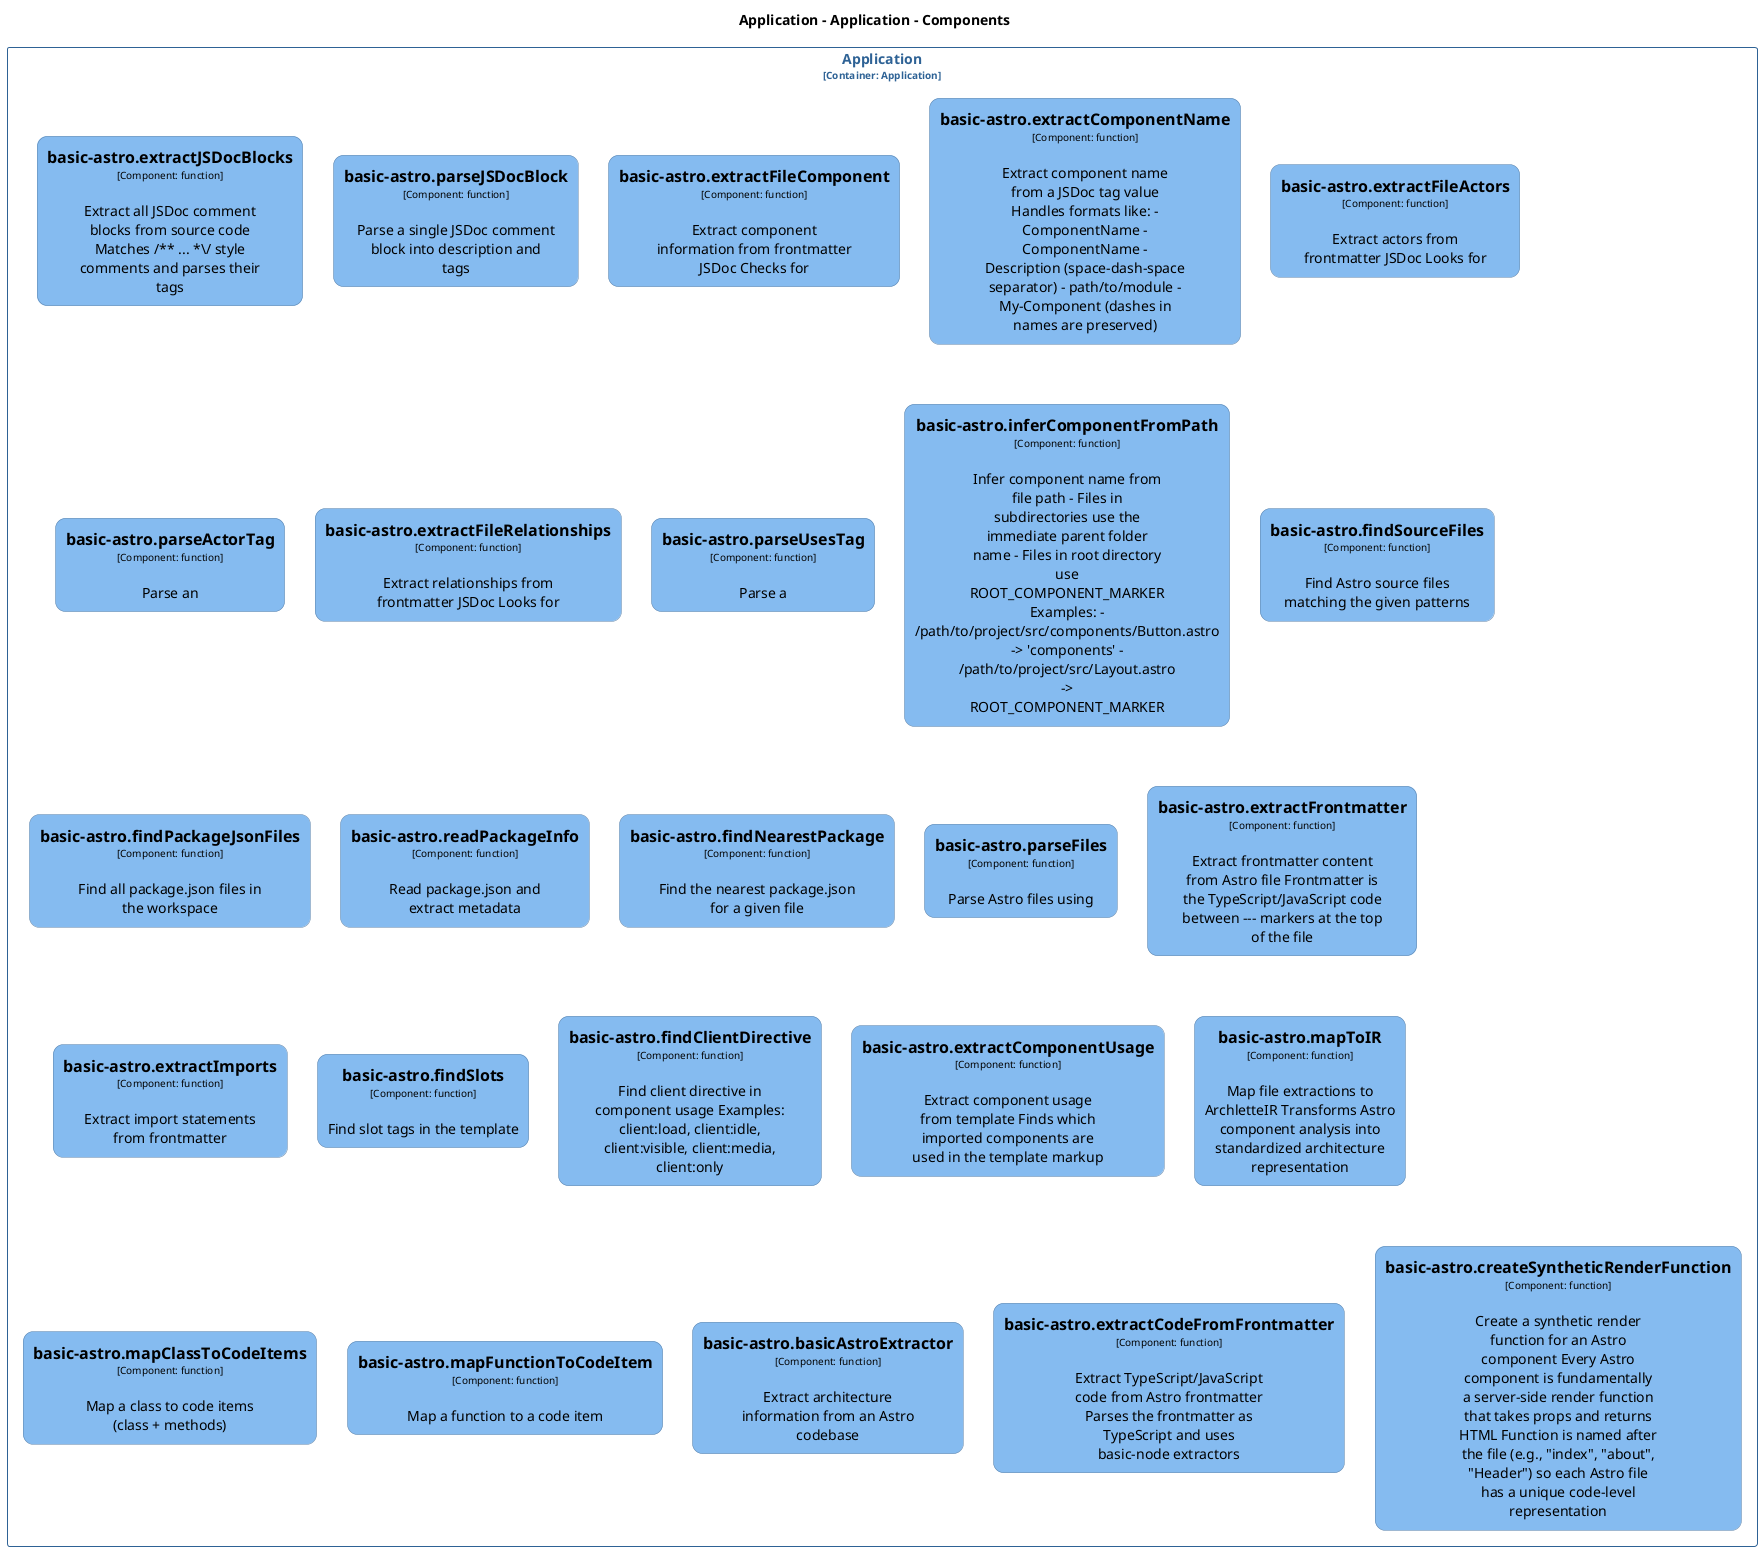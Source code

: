 @startuml
set separator none
title Application - Application - Components

top to bottom direction
skinparam ranksep 60
skinparam nodesep 30

skinparam {
  arrowFontSize 10
  defaultTextAlignment center
  wrapWidth 200
  maxMessageSize 100
  defaultFontName "Arial"
}

hide stereotype

skinparam rectangle<<Application.Application.basicastrobasicAstroExtractor>> {
  BackgroundColor #85bbf0
  FontColor #000000
  BorderColor #5d82a8
  roundCorner 20
  shadowing false
}
skinparam rectangle<<Application.Application.basicastrocreateSyntheticRenderFunction>> {
  BackgroundColor #85bbf0
  FontColor #000000
  BorderColor #5d82a8
  roundCorner 20
  shadowing false
}
skinparam rectangle<<Application.Application.basicastroextractCodeFromFrontmatter>> {
  BackgroundColor #85bbf0
  FontColor #000000
  BorderColor #5d82a8
  roundCorner 20
  shadowing false
}
skinparam rectangle<<Application.Application.basicastroextractComponentName>> {
  BackgroundColor #85bbf0
  FontColor #000000
  BorderColor #5d82a8
  roundCorner 20
  shadowing false
}
skinparam rectangle<<Application.Application.basicastroextractComponentUsage>> {
  BackgroundColor #85bbf0
  FontColor #000000
  BorderColor #5d82a8
  roundCorner 20
  shadowing false
}
skinparam rectangle<<Application.Application.basicastroextractFileActors>> {
  BackgroundColor #85bbf0
  FontColor #000000
  BorderColor #5d82a8
  roundCorner 20
  shadowing false
}
skinparam rectangle<<Application.Application.basicastroextractFileComponent>> {
  BackgroundColor #85bbf0
  FontColor #000000
  BorderColor #5d82a8
  roundCorner 20
  shadowing false
}
skinparam rectangle<<Application.Application.basicastroextractFileRelationships>> {
  BackgroundColor #85bbf0
  FontColor #000000
  BorderColor #5d82a8
  roundCorner 20
  shadowing false
}
skinparam rectangle<<Application.Application.basicastroextractFrontmatter>> {
  BackgroundColor #85bbf0
  FontColor #000000
  BorderColor #5d82a8
  roundCorner 20
  shadowing false
}
skinparam rectangle<<Application.Application.basicastroextractImports>> {
  BackgroundColor #85bbf0
  FontColor #000000
  BorderColor #5d82a8
  roundCorner 20
  shadowing false
}
skinparam rectangle<<Application.Application.basicastroextractJSDocBlocks>> {
  BackgroundColor #85bbf0
  FontColor #000000
  BorderColor #5d82a8
  roundCorner 20
  shadowing false
}
skinparam rectangle<<Application.Application.basicastrofindClientDirective>> {
  BackgroundColor #85bbf0
  FontColor #000000
  BorderColor #5d82a8
  roundCorner 20
  shadowing false
}
skinparam rectangle<<Application.Application.basicastrofindNearestPackage>> {
  BackgroundColor #85bbf0
  FontColor #000000
  BorderColor #5d82a8
  roundCorner 20
  shadowing false
}
skinparam rectangle<<Application.Application.basicastrofindPackageJsonFiles>> {
  BackgroundColor #85bbf0
  FontColor #000000
  BorderColor #5d82a8
  roundCorner 20
  shadowing false
}
skinparam rectangle<<Application.Application.basicastrofindSlots>> {
  BackgroundColor #85bbf0
  FontColor #000000
  BorderColor #5d82a8
  roundCorner 20
  shadowing false
}
skinparam rectangle<<Application.Application.basicastrofindSourceFiles>> {
  BackgroundColor #85bbf0
  FontColor #000000
  BorderColor #5d82a8
  roundCorner 20
  shadowing false
}
skinparam rectangle<<Application.Application.basicastroinferComponentFromPath>> {
  BackgroundColor #85bbf0
  FontColor #000000
  BorderColor #5d82a8
  roundCorner 20
  shadowing false
}
skinparam rectangle<<Application.Application.basicastromapClassToCodeItems>> {
  BackgroundColor #85bbf0
  FontColor #000000
  BorderColor #5d82a8
  roundCorner 20
  shadowing false
}
skinparam rectangle<<Application.Application.basicastromapFunctionToCodeItem>> {
  BackgroundColor #85bbf0
  FontColor #000000
  BorderColor #5d82a8
  roundCorner 20
  shadowing false
}
skinparam rectangle<<Application.Application.basicastromapToIR>> {
  BackgroundColor #85bbf0
  FontColor #000000
  BorderColor #5d82a8
  roundCorner 20
  shadowing false
}
skinparam rectangle<<Application.Application.basicastroparseActorTag>> {
  BackgroundColor #85bbf0
  FontColor #000000
  BorderColor #5d82a8
  roundCorner 20
  shadowing false
}
skinparam rectangle<<Application.Application.basicastroparseFiles>> {
  BackgroundColor #85bbf0
  FontColor #000000
  BorderColor #5d82a8
  roundCorner 20
  shadowing false
}
skinparam rectangle<<Application.Application.basicastroparseJSDocBlock>> {
  BackgroundColor #85bbf0
  FontColor #000000
  BorderColor #5d82a8
  roundCorner 20
  shadowing false
}
skinparam rectangle<<Application.Application.basicastroparseUsesTag>> {
  BackgroundColor #85bbf0
  FontColor #000000
  BorderColor #5d82a8
  roundCorner 20
  shadowing false
}
skinparam rectangle<<Application.Application.basicastroreadPackageInfo>> {
  BackgroundColor #85bbf0
  FontColor #000000
  BorderColor #5d82a8
  roundCorner 20
  shadowing false
}
skinparam rectangle<<Application.Application>> {
  BorderColor #2e6295
  FontColor #2e6295
  shadowing false
}

rectangle "Application\n<size:10>[Container: Application]</size>" <<Application.Application>> {
  rectangle "==basic-astro.extractJSDocBlocks\n<size:10>[Component: function]</size>\n\nExtract all JSDoc comment blocks from source code Matches /** ... *\\/ style comments and parses their tags" <<Application.Application.basicastroextractJSDocBlocks>> as Application.Application.basicastroextractJSDocBlocks
  rectangle "==basic-astro.parseJSDocBlock\n<size:10>[Component: function]</size>\n\nParse a single JSDoc comment block into description and tags" <<Application.Application.basicastroparseJSDocBlock>> as Application.Application.basicastroparseJSDocBlock
  rectangle "==basic-astro.extractFileComponent\n<size:10>[Component: function]</size>\n\nExtract component information from frontmatter JSDoc Checks for" <<Application.Application.basicastroextractFileComponent>> as Application.Application.basicastroextractFileComponent
  rectangle "==basic-astro.extractComponentName\n<size:10>[Component: function]</size>\n\nExtract component name from a JSDoc tag value Handles formats like: - ComponentName - ComponentName - Description (space-dash-space separator) - path/to/module - My-Component (dashes in names are preserved)" <<Application.Application.basicastroextractComponentName>> as Application.Application.basicastroextractComponentName
  rectangle "==basic-astro.extractFileActors\n<size:10>[Component: function]</size>\n\nExtract actors from frontmatter JSDoc Looks for" <<Application.Application.basicastroextractFileActors>> as Application.Application.basicastroextractFileActors
  rectangle "==basic-astro.parseActorTag\n<size:10>[Component: function]</size>\n\nParse an" <<Application.Application.basicastroparseActorTag>> as Application.Application.basicastroparseActorTag
  rectangle "==basic-astro.extractFileRelationships\n<size:10>[Component: function]</size>\n\nExtract relationships from frontmatter JSDoc Looks for" <<Application.Application.basicastroextractFileRelationships>> as Application.Application.basicastroextractFileRelationships
  rectangle "==basic-astro.parseUsesTag\n<size:10>[Component: function]</size>\n\nParse a" <<Application.Application.basicastroparseUsesTag>> as Application.Application.basicastroparseUsesTag
  rectangle "==basic-astro.inferComponentFromPath\n<size:10>[Component: function]</size>\n\nInfer component name from file path - Files in subdirectories use the immediate parent folder name - Files in root directory use ROOT_COMPONENT_MARKER Examples: - /path/to/project/src/components/Button.astro -> 'components' - /path/to/project/src/Layout.astro -> ROOT_COMPONENT_MARKER" <<Application.Application.basicastroinferComponentFromPath>> as Application.Application.basicastroinferComponentFromPath
  rectangle "==basic-astro.findSourceFiles\n<size:10>[Component: function]</size>\n\nFind Astro source files matching the given patterns" <<Application.Application.basicastrofindSourceFiles>> as Application.Application.basicastrofindSourceFiles
  rectangle "==basic-astro.findPackageJsonFiles\n<size:10>[Component: function]</size>\n\nFind all package.json files in the workspace" <<Application.Application.basicastrofindPackageJsonFiles>> as Application.Application.basicastrofindPackageJsonFiles
  rectangle "==basic-astro.readPackageInfo\n<size:10>[Component: function]</size>\n\nRead package.json and extract metadata" <<Application.Application.basicastroreadPackageInfo>> as Application.Application.basicastroreadPackageInfo
  rectangle "==basic-astro.findNearestPackage\n<size:10>[Component: function]</size>\n\nFind the nearest package.json for a given file" <<Application.Application.basicastrofindNearestPackage>> as Application.Application.basicastrofindNearestPackage
  rectangle "==basic-astro.parseFiles\n<size:10>[Component: function]</size>\n\nParse Astro files using" <<Application.Application.basicastroparseFiles>> as Application.Application.basicastroparseFiles
  rectangle "==basic-astro.extractFrontmatter\n<size:10>[Component: function]</size>\n\nExtract frontmatter content from Astro file Frontmatter is the TypeScript/JavaScript code between --- markers at the top of the file" <<Application.Application.basicastroextractFrontmatter>> as Application.Application.basicastroextractFrontmatter
  rectangle "==basic-astro.extractImports\n<size:10>[Component: function]</size>\n\nExtract import statements from frontmatter" <<Application.Application.basicastroextractImports>> as Application.Application.basicastroextractImports
  rectangle "==basic-astro.findSlots\n<size:10>[Component: function]</size>\n\nFind slot tags in the template" <<Application.Application.basicastrofindSlots>> as Application.Application.basicastrofindSlots
  rectangle "==basic-astro.findClientDirective\n<size:10>[Component: function]</size>\n\nFind client directive in component usage Examples: client:load, client:idle, client:visible, client:media, client:only" <<Application.Application.basicastrofindClientDirective>> as Application.Application.basicastrofindClientDirective
  rectangle "==basic-astro.extractComponentUsage\n<size:10>[Component: function]</size>\n\nExtract component usage from template Finds which imported components are used in the template markup" <<Application.Application.basicastroextractComponentUsage>> as Application.Application.basicastroextractComponentUsage
  rectangle "==basic-astro.mapToIR\n<size:10>[Component: function]</size>\n\nMap file extractions to ArchletteIR Transforms Astro component analysis into standardized architecture representation" <<Application.Application.basicastromapToIR>> as Application.Application.basicastromapToIR
  rectangle "==basic-astro.mapClassToCodeItems\n<size:10>[Component: function]</size>\n\nMap a class to code items (class + methods)" <<Application.Application.basicastromapClassToCodeItems>> as Application.Application.basicastromapClassToCodeItems
  rectangle "==basic-astro.mapFunctionToCodeItem\n<size:10>[Component: function]</size>\n\nMap a function to a code item" <<Application.Application.basicastromapFunctionToCodeItem>> as Application.Application.basicastromapFunctionToCodeItem
  rectangle "==basic-astro.basicAstroExtractor\n<size:10>[Component: function]</size>\n\nExtract architecture information from an Astro codebase" <<Application.Application.basicastrobasicAstroExtractor>> as Application.Application.basicastrobasicAstroExtractor
  rectangle "==basic-astro.extractCodeFromFrontmatter\n<size:10>[Component: function]</size>\n\nExtract TypeScript/JavaScript code from Astro frontmatter Parses the frontmatter as TypeScript and uses basic-node extractors" <<Application.Application.basicastroextractCodeFromFrontmatter>> as Application.Application.basicastroextractCodeFromFrontmatter
  rectangle "==basic-astro.createSyntheticRenderFunction\n<size:10>[Component: function]</size>\n\nCreate a synthetic render function for an Astro component Every Astro component is fundamentally a server-side render function that takes props and returns HTML Function is named after the file (e.g., "index", "about", "Header") so each Astro file has a unique code-level representation" <<Application.Application.basicastrocreateSyntheticRenderFunction>> as Application.Application.basicastrocreateSyntheticRenderFunction
}

@enduml